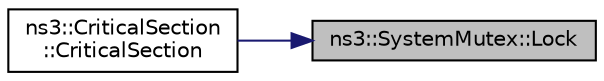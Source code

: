 digraph "ns3::SystemMutex::Lock"
{
 // LATEX_PDF_SIZE
  edge [fontname="Helvetica",fontsize="10",labelfontname="Helvetica",labelfontsize="10"];
  node [fontname="Helvetica",fontsize="10",shape=record];
  rankdir="RL";
  Node1 [label="ns3::SystemMutex::Lock",height=0.2,width=0.4,color="black", fillcolor="grey75", style="filled", fontcolor="black",tooltip="Acquire ownership of the Mutual Exclusion object."];
  Node1 -> Node2 [dir="back",color="midnightblue",fontsize="10",style="solid",fontname="Helvetica"];
  Node2 [label="ns3::CriticalSection\l::CriticalSection",height=0.2,width=0.4,color="black", fillcolor="white", style="filled",URL="$classns3_1_1_critical_section.html#a35704dd8cd5640871670bd52f6ba6bad",tooltip="Construct with the required SystemMutex."];
}
